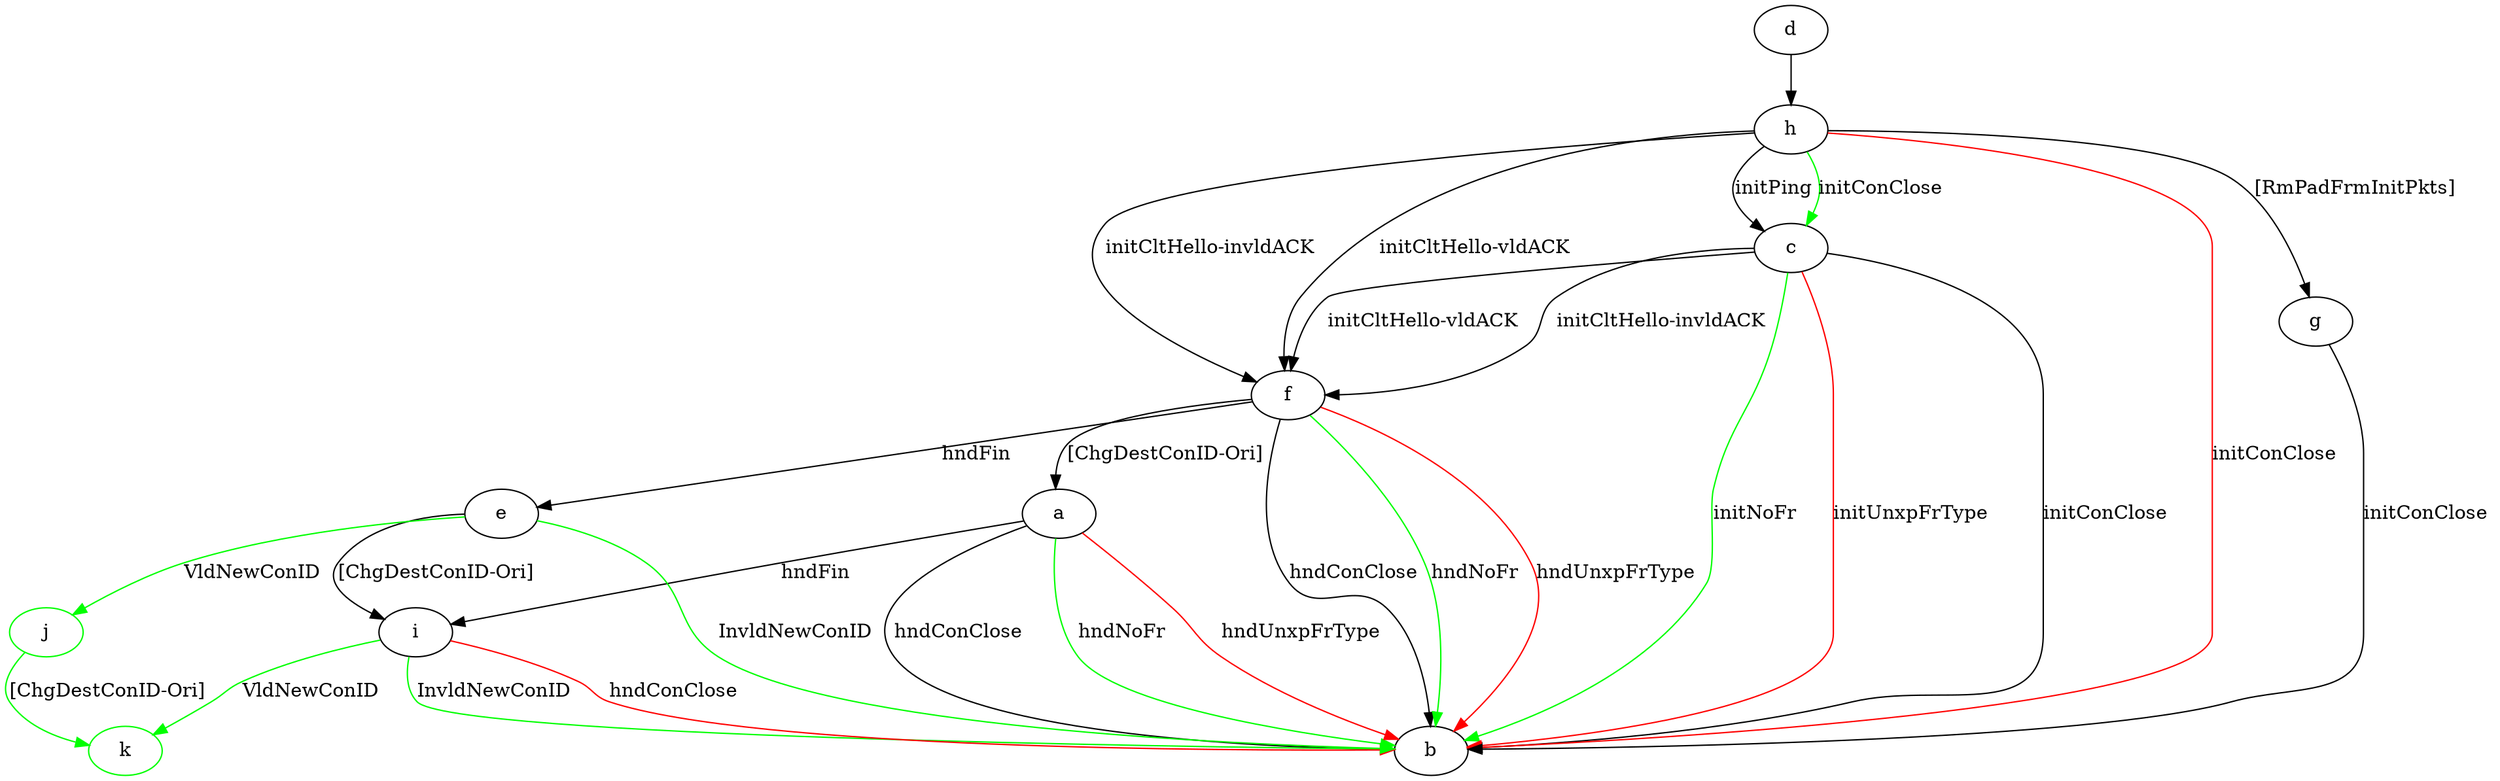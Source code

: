 digraph "" {
	a -> b	[key=0,
		label="hndConClose "];
	a -> b	[key=1,
		color=green,
		label="hndNoFr "];
	a -> b	[key=2,
		color=red,
		label="hndUnxpFrType "];
	a -> i	[key=0,
		label="hndFin "];
	c -> b	[key=0,
		label="initConClose "];
	c -> b	[key=1,
		color=green,
		label="initNoFr "];
	c -> b	[key=2,
		color=red,
		label="initUnxpFrType "];
	c -> f	[key=0,
		label="initCltHello-vldACK "];
	c -> f	[key=1,
		label="initCltHello-invldACK "];
	d -> h	[key=0];
	e -> b	[key=0,
		color=green,
		label="InvldNewConID "];
	e -> i	[key=0,
		label="[ChgDestConID-Ori] "];
	j	[color=green];
	e -> j	[key=0,
		color=green,
		label="VldNewConID "];
	f -> a	[key=0,
		label="[ChgDestConID-Ori] "];
	f -> b	[key=0,
		label="hndConClose "];
	f -> b	[key=1,
		color=green,
		label="hndNoFr "];
	f -> b	[key=2,
		color=red,
		label="hndUnxpFrType "];
	f -> e	[key=0,
		label="hndFin "];
	g -> b	[key=0,
		label="initConClose "];
	h -> b	[key=0,
		color=red,
		label="initConClose "];
	h -> c	[key=0,
		label="initPing "];
	h -> c	[key=1,
		color=green,
		label="initConClose "];
	h -> f	[key=0,
		label="initCltHello-vldACK "];
	h -> f	[key=1,
		label="initCltHello-invldACK "];
	h -> g	[key=0,
		label="[RmPadFrmInitPkts] "];
	i -> b	[key=0,
		color=green,
		label="InvldNewConID "];
	i -> b	[key=1,
		color=red,
		label="hndConClose "];
	k	[color=green];
	i -> k	[key=0,
		color=green,
		label="VldNewConID "];
	j -> k	[key=0,
		color=green,
		label="[ChgDestConID-Ori] "];
}

